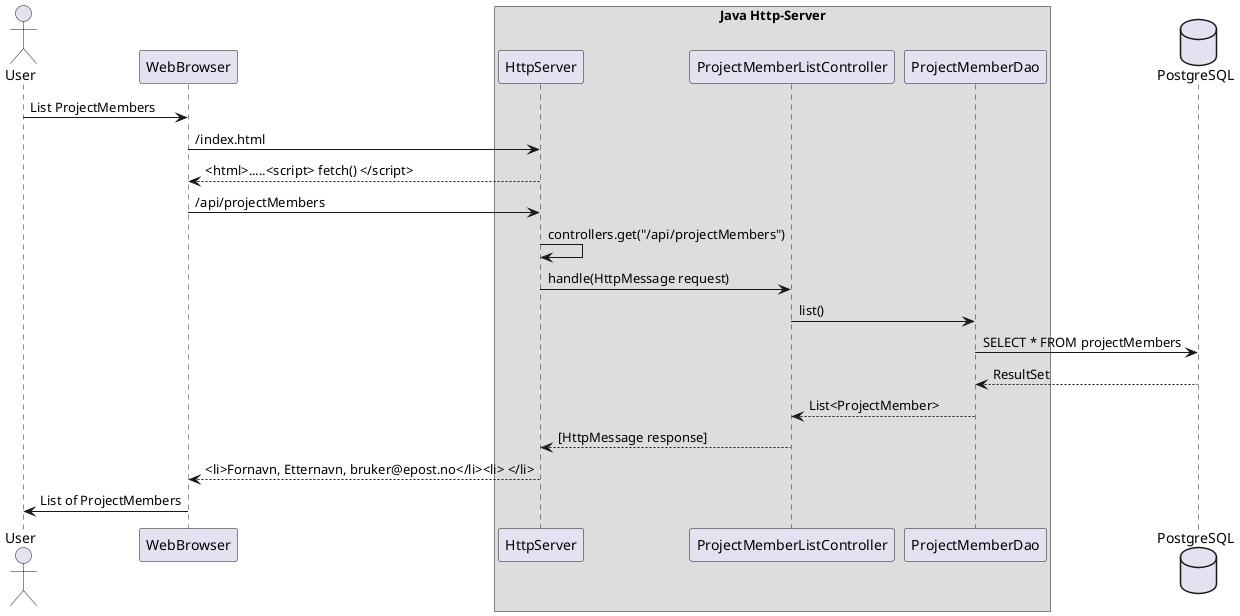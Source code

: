 @startuml

actor User
participant WebBrowser

box Java Http-Server
    participant HttpServer
    participant ProjectMemberListController
    participant ProjectMemberDao
end box

database PostgreSQL

User -> WebBrowser: List ProjectMembers
WebBrowser -> HttpServer: /index.html
WebBrowser <-- HttpServer: <html>.....<script> fetch() </script>
WebBrowser -> HttpServer: /api/projectMembers
HttpServer -> HttpServer: controllers.get("/api/projectMembers")
HttpServer -> ProjectMemberListController: handle(HttpMessage request)
ProjectMemberListController -> ProjectMemberDao: list()
ProjectMemberDao -> PostgreSQL: SELECT * FROM projectMembers
ProjectMemberDao <-- PostgreSQL: ResultSet
ProjectMemberListController <-- ProjectMemberDao: List<ProjectMember>
HttpServer <-- ProjectMemberListController: [HttpMessage response]
WebBrowser <-- HttpServer: <li>Fornavn, Etternavn, bruker@epost.no</li><li> </li>
User <- WebBrowser: List of ProjectMembers

@enduml